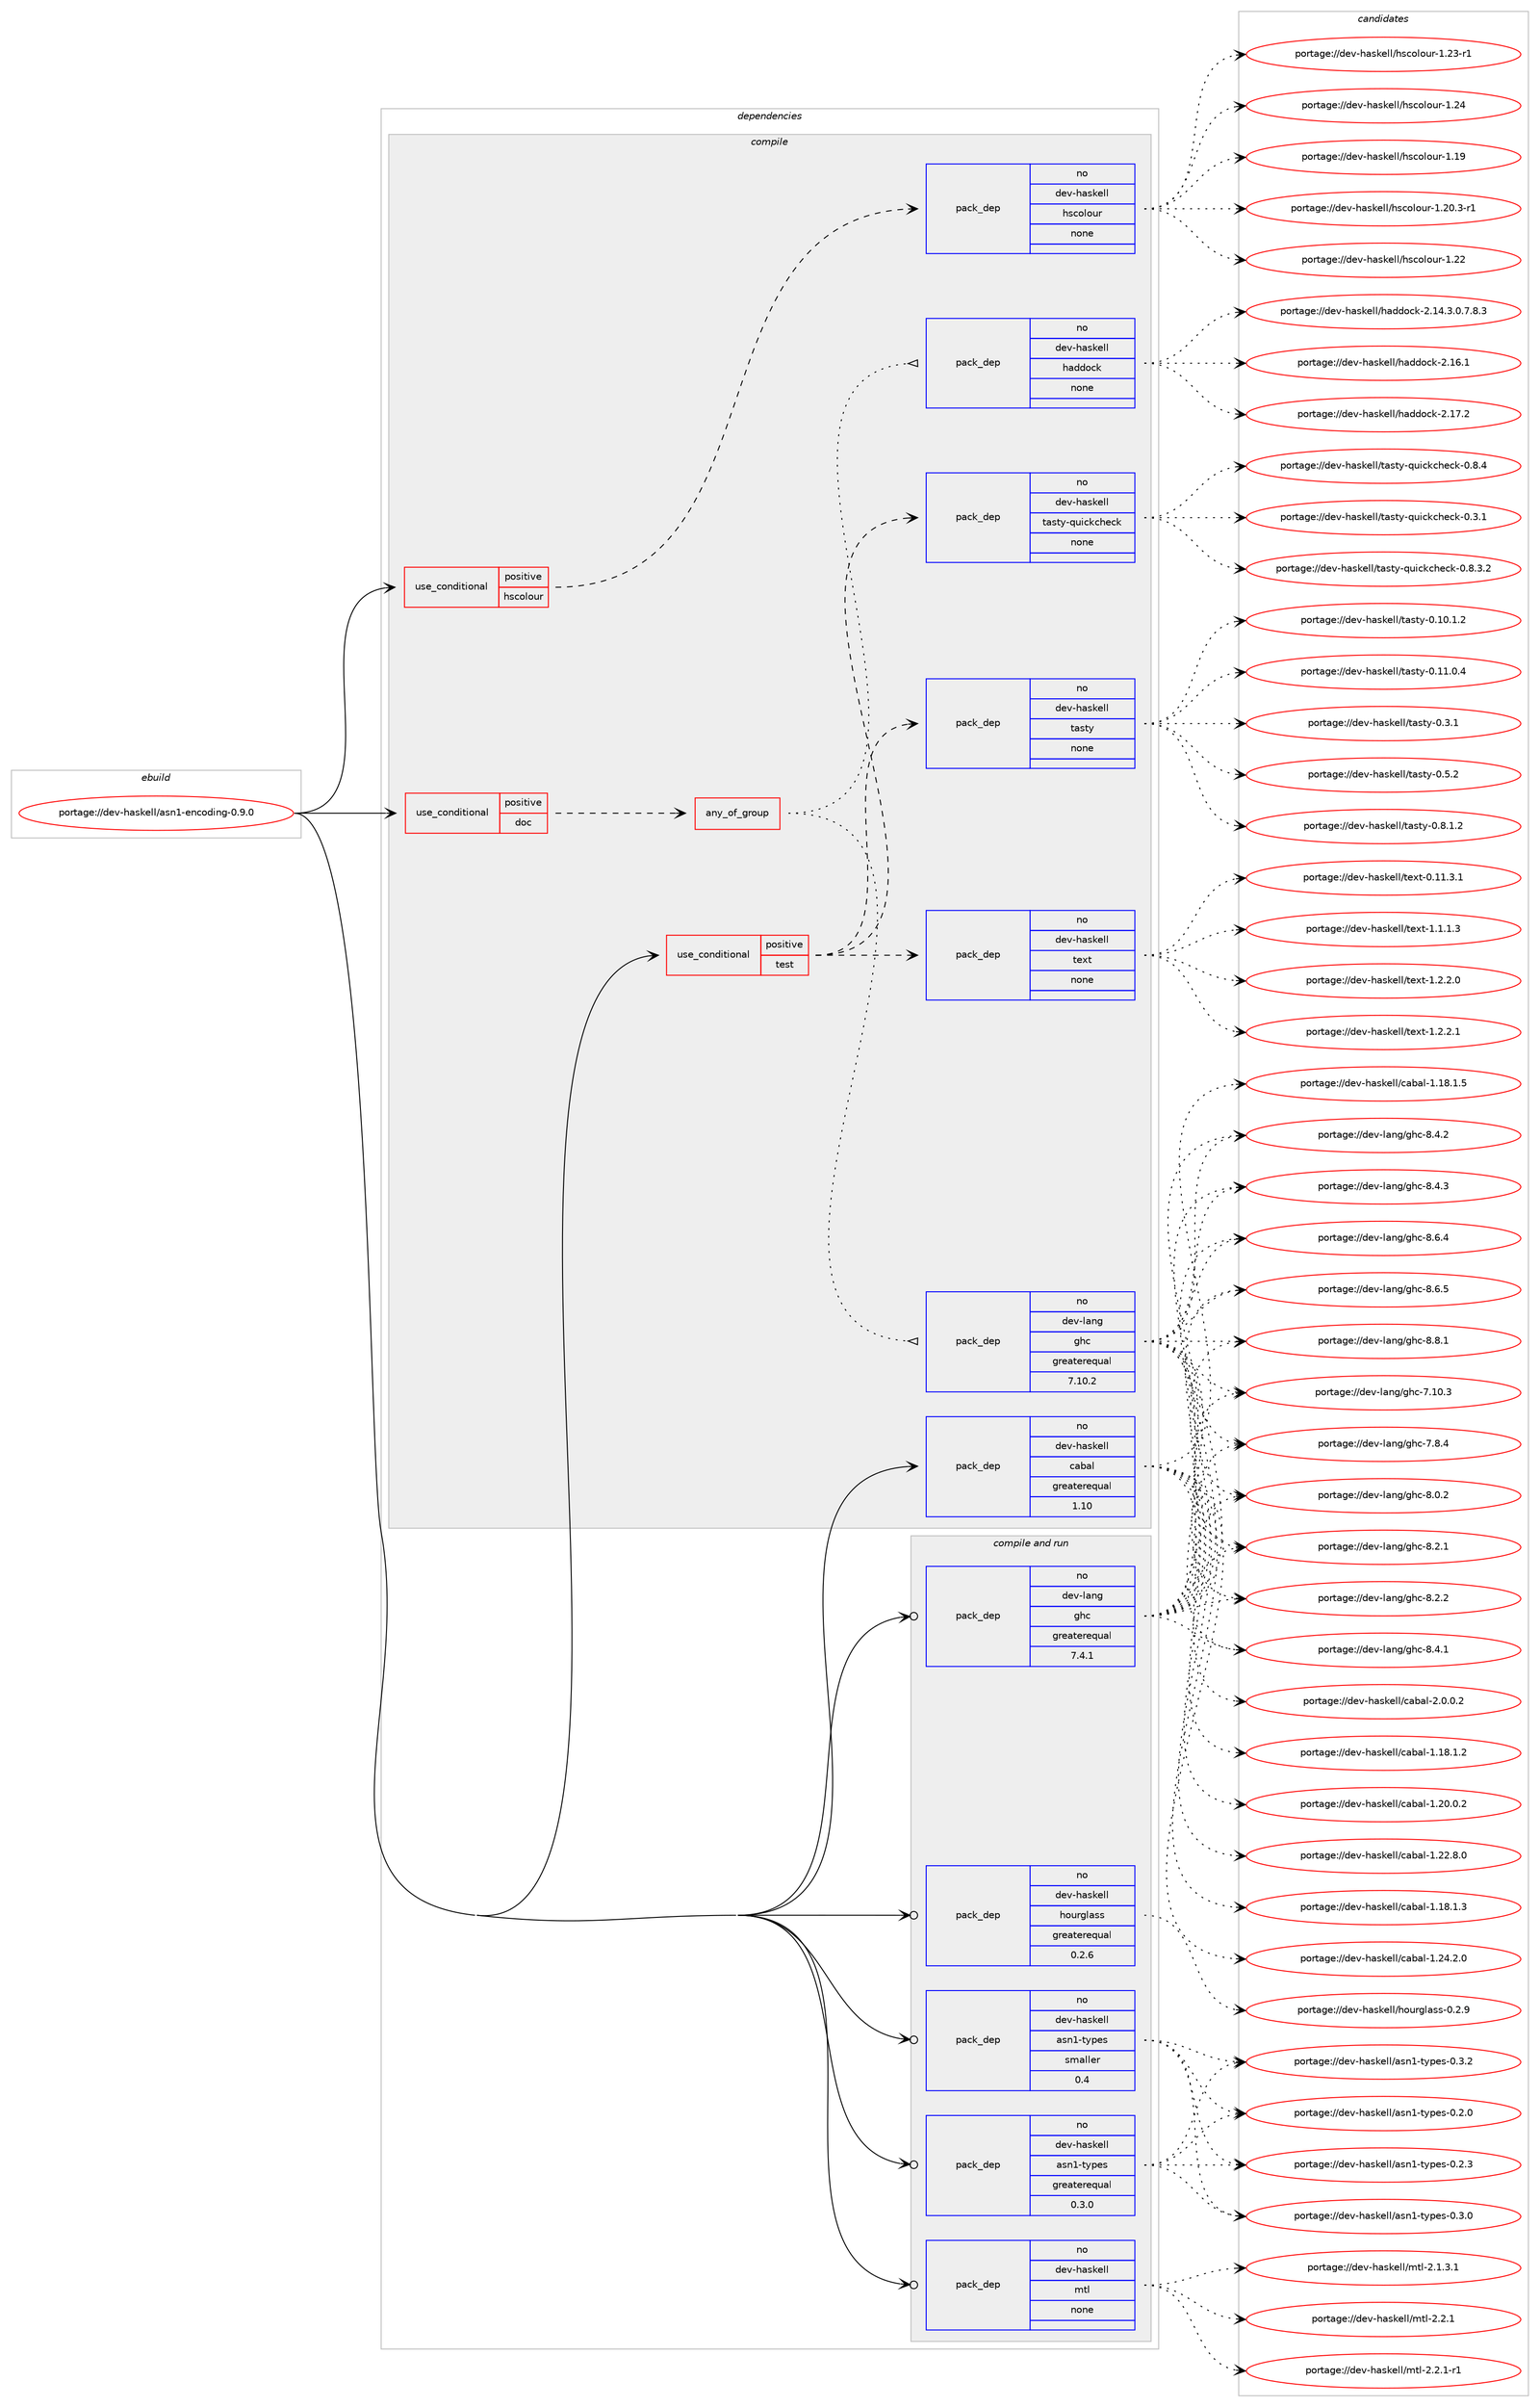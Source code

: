 digraph prolog {

# *************
# Graph options
# *************

newrank=true;
concentrate=true;
compound=true;
graph [rankdir=LR,fontname=Helvetica,fontsize=10,ranksep=1.5];#, ranksep=2.5, nodesep=0.2];
edge  [arrowhead=vee];
node  [fontname=Helvetica,fontsize=10];

# **********
# The ebuild
# **********

subgraph cluster_leftcol {
color=gray;
rank=same;
label=<<i>ebuild</i>>;
id [label="portage://dev-haskell/asn1-encoding-0.9.0", color=red, width=4, href="../dev-haskell/asn1-encoding-0.9.0.svg"];
}

# ****************
# The dependencies
# ****************

subgraph cluster_midcol {
color=gray;
label=<<i>dependencies</i>>;
subgraph cluster_compile {
fillcolor="#eeeeee";
style=filled;
label=<<i>compile</i>>;
subgraph cond14160 {
dependency61612 [label=<<TABLE BORDER="0" CELLBORDER="1" CELLSPACING="0" CELLPADDING="4"><TR><TD ROWSPAN="3" CELLPADDING="10">use_conditional</TD></TR><TR><TD>positive</TD></TR><TR><TD>doc</TD></TR></TABLE>>, shape=none, color=red];
subgraph any1316 {
dependency61613 [label=<<TABLE BORDER="0" CELLBORDER="1" CELLSPACING="0" CELLPADDING="4"><TR><TD CELLPADDING="10">any_of_group</TD></TR></TABLE>>, shape=none, color=red];subgraph pack46077 {
dependency61614 [label=<<TABLE BORDER="0" CELLBORDER="1" CELLSPACING="0" CELLPADDING="4" WIDTH="220"><TR><TD ROWSPAN="6" CELLPADDING="30">pack_dep</TD></TR><TR><TD WIDTH="110">no</TD></TR><TR><TD>dev-haskell</TD></TR><TR><TD>haddock</TD></TR><TR><TD>none</TD></TR><TR><TD></TD></TR></TABLE>>, shape=none, color=blue];
}
dependency61613:e -> dependency61614:w [weight=20,style="dotted",arrowhead="oinv"];
subgraph pack46078 {
dependency61615 [label=<<TABLE BORDER="0" CELLBORDER="1" CELLSPACING="0" CELLPADDING="4" WIDTH="220"><TR><TD ROWSPAN="6" CELLPADDING="30">pack_dep</TD></TR><TR><TD WIDTH="110">no</TD></TR><TR><TD>dev-lang</TD></TR><TR><TD>ghc</TD></TR><TR><TD>greaterequal</TD></TR><TR><TD>7.10.2</TD></TR></TABLE>>, shape=none, color=blue];
}
dependency61613:e -> dependency61615:w [weight=20,style="dotted",arrowhead="oinv"];
}
dependency61612:e -> dependency61613:w [weight=20,style="dashed",arrowhead="vee"];
}
id:e -> dependency61612:w [weight=20,style="solid",arrowhead="vee"];
subgraph cond14161 {
dependency61616 [label=<<TABLE BORDER="0" CELLBORDER="1" CELLSPACING="0" CELLPADDING="4"><TR><TD ROWSPAN="3" CELLPADDING="10">use_conditional</TD></TR><TR><TD>positive</TD></TR><TR><TD>hscolour</TD></TR></TABLE>>, shape=none, color=red];
subgraph pack46079 {
dependency61617 [label=<<TABLE BORDER="0" CELLBORDER="1" CELLSPACING="0" CELLPADDING="4" WIDTH="220"><TR><TD ROWSPAN="6" CELLPADDING="30">pack_dep</TD></TR><TR><TD WIDTH="110">no</TD></TR><TR><TD>dev-haskell</TD></TR><TR><TD>hscolour</TD></TR><TR><TD>none</TD></TR><TR><TD></TD></TR></TABLE>>, shape=none, color=blue];
}
dependency61616:e -> dependency61617:w [weight=20,style="dashed",arrowhead="vee"];
}
id:e -> dependency61616:w [weight=20,style="solid",arrowhead="vee"];
subgraph cond14162 {
dependency61618 [label=<<TABLE BORDER="0" CELLBORDER="1" CELLSPACING="0" CELLPADDING="4"><TR><TD ROWSPAN="3" CELLPADDING="10">use_conditional</TD></TR><TR><TD>positive</TD></TR><TR><TD>test</TD></TR></TABLE>>, shape=none, color=red];
subgraph pack46080 {
dependency61619 [label=<<TABLE BORDER="0" CELLBORDER="1" CELLSPACING="0" CELLPADDING="4" WIDTH="220"><TR><TD ROWSPAN="6" CELLPADDING="30">pack_dep</TD></TR><TR><TD WIDTH="110">no</TD></TR><TR><TD>dev-haskell</TD></TR><TR><TD>tasty</TD></TR><TR><TD>none</TD></TR><TR><TD></TD></TR></TABLE>>, shape=none, color=blue];
}
dependency61618:e -> dependency61619:w [weight=20,style="dashed",arrowhead="vee"];
subgraph pack46081 {
dependency61620 [label=<<TABLE BORDER="0" CELLBORDER="1" CELLSPACING="0" CELLPADDING="4" WIDTH="220"><TR><TD ROWSPAN="6" CELLPADDING="30">pack_dep</TD></TR><TR><TD WIDTH="110">no</TD></TR><TR><TD>dev-haskell</TD></TR><TR><TD>tasty-quickcheck</TD></TR><TR><TD>none</TD></TR><TR><TD></TD></TR></TABLE>>, shape=none, color=blue];
}
dependency61618:e -> dependency61620:w [weight=20,style="dashed",arrowhead="vee"];
subgraph pack46082 {
dependency61621 [label=<<TABLE BORDER="0" CELLBORDER="1" CELLSPACING="0" CELLPADDING="4" WIDTH="220"><TR><TD ROWSPAN="6" CELLPADDING="30">pack_dep</TD></TR><TR><TD WIDTH="110">no</TD></TR><TR><TD>dev-haskell</TD></TR><TR><TD>text</TD></TR><TR><TD>none</TD></TR><TR><TD></TD></TR></TABLE>>, shape=none, color=blue];
}
dependency61618:e -> dependency61621:w [weight=20,style="dashed",arrowhead="vee"];
}
id:e -> dependency61618:w [weight=20,style="solid",arrowhead="vee"];
subgraph pack46083 {
dependency61622 [label=<<TABLE BORDER="0" CELLBORDER="1" CELLSPACING="0" CELLPADDING="4" WIDTH="220"><TR><TD ROWSPAN="6" CELLPADDING="30">pack_dep</TD></TR><TR><TD WIDTH="110">no</TD></TR><TR><TD>dev-haskell</TD></TR><TR><TD>cabal</TD></TR><TR><TD>greaterequal</TD></TR><TR><TD>1.10</TD></TR></TABLE>>, shape=none, color=blue];
}
id:e -> dependency61622:w [weight=20,style="solid",arrowhead="vee"];
}
subgraph cluster_compileandrun {
fillcolor="#eeeeee";
style=filled;
label=<<i>compile and run</i>>;
subgraph pack46084 {
dependency61623 [label=<<TABLE BORDER="0" CELLBORDER="1" CELLSPACING="0" CELLPADDING="4" WIDTH="220"><TR><TD ROWSPAN="6" CELLPADDING="30">pack_dep</TD></TR><TR><TD WIDTH="110">no</TD></TR><TR><TD>dev-haskell</TD></TR><TR><TD>asn1-types</TD></TR><TR><TD>greaterequal</TD></TR><TR><TD>0.3.0</TD></TR></TABLE>>, shape=none, color=blue];
}
id:e -> dependency61623:w [weight=20,style="solid",arrowhead="odotvee"];
subgraph pack46085 {
dependency61624 [label=<<TABLE BORDER="0" CELLBORDER="1" CELLSPACING="0" CELLPADDING="4" WIDTH="220"><TR><TD ROWSPAN="6" CELLPADDING="30">pack_dep</TD></TR><TR><TD WIDTH="110">no</TD></TR><TR><TD>dev-haskell</TD></TR><TR><TD>asn1-types</TD></TR><TR><TD>smaller</TD></TR><TR><TD>0.4</TD></TR></TABLE>>, shape=none, color=blue];
}
id:e -> dependency61624:w [weight=20,style="solid",arrowhead="odotvee"];
subgraph pack46086 {
dependency61625 [label=<<TABLE BORDER="0" CELLBORDER="1" CELLSPACING="0" CELLPADDING="4" WIDTH="220"><TR><TD ROWSPAN="6" CELLPADDING="30">pack_dep</TD></TR><TR><TD WIDTH="110">no</TD></TR><TR><TD>dev-haskell</TD></TR><TR><TD>hourglass</TD></TR><TR><TD>greaterequal</TD></TR><TR><TD>0.2.6</TD></TR></TABLE>>, shape=none, color=blue];
}
id:e -> dependency61625:w [weight=20,style="solid",arrowhead="odotvee"];
subgraph pack46087 {
dependency61626 [label=<<TABLE BORDER="0" CELLBORDER="1" CELLSPACING="0" CELLPADDING="4" WIDTH="220"><TR><TD ROWSPAN="6" CELLPADDING="30">pack_dep</TD></TR><TR><TD WIDTH="110">no</TD></TR><TR><TD>dev-haskell</TD></TR><TR><TD>mtl</TD></TR><TR><TD>none</TD></TR><TR><TD></TD></TR></TABLE>>, shape=none, color=blue];
}
id:e -> dependency61626:w [weight=20,style="solid",arrowhead="odotvee"];
subgraph pack46088 {
dependency61627 [label=<<TABLE BORDER="0" CELLBORDER="1" CELLSPACING="0" CELLPADDING="4" WIDTH="220"><TR><TD ROWSPAN="6" CELLPADDING="30">pack_dep</TD></TR><TR><TD WIDTH="110">no</TD></TR><TR><TD>dev-lang</TD></TR><TR><TD>ghc</TD></TR><TR><TD>greaterequal</TD></TR><TR><TD>7.4.1</TD></TR></TABLE>>, shape=none, color=blue];
}
id:e -> dependency61627:w [weight=20,style="solid",arrowhead="odotvee"];
}
subgraph cluster_run {
fillcolor="#eeeeee";
style=filled;
label=<<i>run</i>>;
}
}

# **************
# The candidates
# **************

subgraph cluster_choices {
rank=same;
color=gray;
label=<<i>candidates</i>>;

subgraph choice46077 {
color=black;
nodesep=1;
choiceportage1001011184510497115107101108108471049710010011199107455046495246514648465546564651 [label="portage://dev-haskell/haddock-2.14.3.0.7.8.3", color=red, width=4,href="../dev-haskell/haddock-2.14.3.0.7.8.3.svg"];
choiceportage100101118451049711510710110810847104971001001119910745504649544649 [label="portage://dev-haskell/haddock-2.16.1", color=red, width=4,href="../dev-haskell/haddock-2.16.1.svg"];
choiceportage100101118451049711510710110810847104971001001119910745504649554650 [label="portage://dev-haskell/haddock-2.17.2", color=red, width=4,href="../dev-haskell/haddock-2.17.2.svg"];
dependency61614:e -> choiceportage1001011184510497115107101108108471049710010011199107455046495246514648465546564651:w [style=dotted,weight="100"];
dependency61614:e -> choiceportage100101118451049711510710110810847104971001001119910745504649544649:w [style=dotted,weight="100"];
dependency61614:e -> choiceportage100101118451049711510710110810847104971001001119910745504649554650:w [style=dotted,weight="100"];
}
subgraph choice46078 {
color=black;
nodesep=1;
choiceportage1001011184510897110103471031049945554649484651 [label="portage://dev-lang/ghc-7.10.3", color=red, width=4,href="../dev-lang/ghc-7.10.3.svg"];
choiceportage10010111845108971101034710310499455546564652 [label="portage://dev-lang/ghc-7.8.4", color=red, width=4,href="../dev-lang/ghc-7.8.4.svg"];
choiceportage10010111845108971101034710310499455646484650 [label="portage://dev-lang/ghc-8.0.2", color=red, width=4,href="../dev-lang/ghc-8.0.2.svg"];
choiceportage10010111845108971101034710310499455646504649 [label="portage://dev-lang/ghc-8.2.1", color=red, width=4,href="../dev-lang/ghc-8.2.1.svg"];
choiceportage10010111845108971101034710310499455646504650 [label="portage://dev-lang/ghc-8.2.2", color=red, width=4,href="../dev-lang/ghc-8.2.2.svg"];
choiceportage10010111845108971101034710310499455646524649 [label="portage://dev-lang/ghc-8.4.1", color=red, width=4,href="../dev-lang/ghc-8.4.1.svg"];
choiceportage10010111845108971101034710310499455646524650 [label="portage://dev-lang/ghc-8.4.2", color=red, width=4,href="../dev-lang/ghc-8.4.2.svg"];
choiceportage10010111845108971101034710310499455646524651 [label="portage://dev-lang/ghc-8.4.3", color=red, width=4,href="../dev-lang/ghc-8.4.3.svg"];
choiceportage10010111845108971101034710310499455646544652 [label="portage://dev-lang/ghc-8.6.4", color=red, width=4,href="../dev-lang/ghc-8.6.4.svg"];
choiceportage10010111845108971101034710310499455646544653 [label="portage://dev-lang/ghc-8.6.5", color=red, width=4,href="../dev-lang/ghc-8.6.5.svg"];
choiceportage10010111845108971101034710310499455646564649 [label="portage://dev-lang/ghc-8.8.1", color=red, width=4,href="../dev-lang/ghc-8.8.1.svg"];
dependency61615:e -> choiceportage1001011184510897110103471031049945554649484651:w [style=dotted,weight="100"];
dependency61615:e -> choiceportage10010111845108971101034710310499455546564652:w [style=dotted,weight="100"];
dependency61615:e -> choiceportage10010111845108971101034710310499455646484650:w [style=dotted,weight="100"];
dependency61615:e -> choiceportage10010111845108971101034710310499455646504649:w [style=dotted,weight="100"];
dependency61615:e -> choiceportage10010111845108971101034710310499455646504650:w [style=dotted,weight="100"];
dependency61615:e -> choiceportage10010111845108971101034710310499455646524649:w [style=dotted,weight="100"];
dependency61615:e -> choiceportage10010111845108971101034710310499455646524650:w [style=dotted,weight="100"];
dependency61615:e -> choiceportage10010111845108971101034710310499455646524651:w [style=dotted,weight="100"];
dependency61615:e -> choiceportage10010111845108971101034710310499455646544652:w [style=dotted,weight="100"];
dependency61615:e -> choiceportage10010111845108971101034710310499455646544653:w [style=dotted,weight="100"];
dependency61615:e -> choiceportage10010111845108971101034710310499455646564649:w [style=dotted,weight="100"];
}
subgraph choice46079 {
color=black;
nodesep=1;
choiceportage100101118451049711510710110810847104115991111081111171144549464957 [label="portage://dev-haskell/hscolour-1.19", color=red, width=4,href="../dev-haskell/hscolour-1.19.svg"];
choiceportage10010111845104971151071011081084710411599111108111117114454946504846514511449 [label="portage://dev-haskell/hscolour-1.20.3-r1", color=red, width=4,href="../dev-haskell/hscolour-1.20.3-r1.svg"];
choiceportage100101118451049711510710110810847104115991111081111171144549465050 [label="portage://dev-haskell/hscolour-1.22", color=red, width=4,href="../dev-haskell/hscolour-1.22.svg"];
choiceportage1001011184510497115107101108108471041159911110811111711445494650514511449 [label="portage://dev-haskell/hscolour-1.23-r1", color=red, width=4,href="../dev-haskell/hscolour-1.23-r1.svg"];
choiceportage100101118451049711510710110810847104115991111081111171144549465052 [label="portage://dev-haskell/hscolour-1.24", color=red, width=4,href="../dev-haskell/hscolour-1.24.svg"];
dependency61617:e -> choiceportage100101118451049711510710110810847104115991111081111171144549464957:w [style=dotted,weight="100"];
dependency61617:e -> choiceportage10010111845104971151071011081084710411599111108111117114454946504846514511449:w [style=dotted,weight="100"];
dependency61617:e -> choiceportage100101118451049711510710110810847104115991111081111171144549465050:w [style=dotted,weight="100"];
dependency61617:e -> choiceportage1001011184510497115107101108108471041159911110811111711445494650514511449:w [style=dotted,weight="100"];
dependency61617:e -> choiceportage100101118451049711510710110810847104115991111081111171144549465052:w [style=dotted,weight="100"];
}
subgraph choice46080 {
color=black;
nodesep=1;
choiceportage10010111845104971151071011081084711697115116121454846494846494650 [label="portage://dev-haskell/tasty-0.10.1.2", color=red, width=4,href="../dev-haskell/tasty-0.10.1.2.svg"];
choiceportage10010111845104971151071011081084711697115116121454846494946484652 [label="portage://dev-haskell/tasty-0.11.0.4", color=red, width=4,href="../dev-haskell/tasty-0.11.0.4.svg"];
choiceportage10010111845104971151071011081084711697115116121454846514649 [label="portage://dev-haskell/tasty-0.3.1", color=red, width=4,href="../dev-haskell/tasty-0.3.1.svg"];
choiceportage10010111845104971151071011081084711697115116121454846534650 [label="portage://dev-haskell/tasty-0.5.2", color=red, width=4,href="../dev-haskell/tasty-0.5.2.svg"];
choiceportage100101118451049711510710110810847116971151161214548465646494650 [label="portage://dev-haskell/tasty-0.8.1.2", color=red, width=4,href="../dev-haskell/tasty-0.8.1.2.svg"];
dependency61619:e -> choiceportage10010111845104971151071011081084711697115116121454846494846494650:w [style=dotted,weight="100"];
dependency61619:e -> choiceportage10010111845104971151071011081084711697115116121454846494946484652:w [style=dotted,weight="100"];
dependency61619:e -> choiceportage10010111845104971151071011081084711697115116121454846514649:w [style=dotted,weight="100"];
dependency61619:e -> choiceportage10010111845104971151071011081084711697115116121454846534650:w [style=dotted,weight="100"];
dependency61619:e -> choiceportage100101118451049711510710110810847116971151161214548465646494650:w [style=dotted,weight="100"];
}
subgraph choice46081 {
color=black;
nodesep=1;
choiceportage1001011184510497115107101108108471169711511612145113117105991079910410199107454846514649 [label="portage://dev-haskell/tasty-quickcheck-0.3.1", color=red, width=4,href="../dev-haskell/tasty-quickcheck-0.3.1.svg"];
choiceportage10010111845104971151071011081084711697115116121451131171059910799104101991074548465646514650 [label="portage://dev-haskell/tasty-quickcheck-0.8.3.2", color=red, width=4,href="../dev-haskell/tasty-quickcheck-0.8.3.2.svg"];
choiceportage1001011184510497115107101108108471169711511612145113117105991079910410199107454846564652 [label="portage://dev-haskell/tasty-quickcheck-0.8.4", color=red, width=4,href="../dev-haskell/tasty-quickcheck-0.8.4.svg"];
dependency61620:e -> choiceportage1001011184510497115107101108108471169711511612145113117105991079910410199107454846514649:w [style=dotted,weight="100"];
dependency61620:e -> choiceportage10010111845104971151071011081084711697115116121451131171059910799104101991074548465646514650:w [style=dotted,weight="100"];
dependency61620:e -> choiceportage1001011184510497115107101108108471169711511612145113117105991079910410199107454846564652:w [style=dotted,weight="100"];
}
subgraph choice46082 {
color=black;
nodesep=1;
choiceportage100101118451049711510710110810847116101120116454846494946514649 [label="portage://dev-haskell/text-0.11.3.1", color=red, width=4,href="../dev-haskell/text-0.11.3.1.svg"];
choiceportage1001011184510497115107101108108471161011201164549464946494651 [label="portage://dev-haskell/text-1.1.1.3", color=red, width=4,href="../dev-haskell/text-1.1.1.3.svg"];
choiceportage1001011184510497115107101108108471161011201164549465046504648 [label="portage://dev-haskell/text-1.2.2.0", color=red, width=4,href="../dev-haskell/text-1.2.2.0.svg"];
choiceportage1001011184510497115107101108108471161011201164549465046504649 [label="portage://dev-haskell/text-1.2.2.1", color=red, width=4,href="../dev-haskell/text-1.2.2.1.svg"];
dependency61621:e -> choiceportage100101118451049711510710110810847116101120116454846494946514649:w [style=dotted,weight="100"];
dependency61621:e -> choiceportage1001011184510497115107101108108471161011201164549464946494651:w [style=dotted,weight="100"];
dependency61621:e -> choiceportage1001011184510497115107101108108471161011201164549465046504648:w [style=dotted,weight="100"];
dependency61621:e -> choiceportage1001011184510497115107101108108471161011201164549465046504649:w [style=dotted,weight="100"];
}
subgraph choice46083 {
color=black;
nodesep=1;
choiceportage10010111845104971151071011081084799979897108454946495646494650 [label="portage://dev-haskell/cabal-1.18.1.2", color=red, width=4,href="../dev-haskell/cabal-1.18.1.2.svg"];
choiceportage10010111845104971151071011081084799979897108454946495646494651 [label="portage://dev-haskell/cabal-1.18.1.3", color=red, width=4,href="../dev-haskell/cabal-1.18.1.3.svg"];
choiceportage10010111845104971151071011081084799979897108454946495646494653 [label="portage://dev-haskell/cabal-1.18.1.5", color=red, width=4,href="../dev-haskell/cabal-1.18.1.5.svg"];
choiceportage10010111845104971151071011081084799979897108454946504846484650 [label="portage://dev-haskell/cabal-1.20.0.2", color=red, width=4,href="../dev-haskell/cabal-1.20.0.2.svg"];
choiceportage10010111845104971151071011081084799979897108454946505046564648 [label="portage://dev-haskell/cabal-1.22.8.0", color=red, width=4,href="../dev-haskell/cabal-1.22.8.0.svg"];
choiceportage10010111845104971151071011081084799979897108454946505246504648 [label="portage://dev-haskell/cabal-1.24.2.0", color=red, width=4,href="../dev-haskell/cabal-1.24.2.0.svg"];
choiceportage100101118451049711510710110810847999798971084550464846484650 [label="portage://dev-haskell/cabal-2.0.0.2", color=red, width=4,href="../dev-haskell/cabal-2.0.0.2.svg"];
dependency61622:e -> choiceportage10010111845104971151071011081084799979897108454946495646494650:w [style=dotted,weight="100"];
dependency61622:e -> choiceportage10010111845104971151071011081084799979897108454946495646494651:w [style=dotted,weight="100"];
dependency61622:e -> choiceportage10010111845104971151071011081084799979897108454946495646494653:w [style=dotted,weight="100"];
dependency61622:e -> choiceportage10010111845104971151071011081084799979897108454946504846484650:w [style=dotted,weight="100"];
dependency61622:e -> choiceportage10010111845104971151071011081084799979897108454946505046564648:w [style=dotted,weight="100"];
dependency61622:e -> choiceportage10010111845104971151071011081084799979897108454946505246504648:w [style=dotted,weight="100"];
dependency61622:e -> choiceportage100101118451049711510710110810847999798971084550464846484650:w [style=dotted,weight="100"];
}
subgraph choice46084 {
color=black;
nodesep=1;
choiceportage100101118451049711510710110810847971151104945116121112101115454846504648 [label="portage://dev-haskell/asn1-types-0.2.0", color=red, width=4,href="../dev-haskell/asn1-types-0.2.0.svg"];
choiceportage100101118451049711510710110810847971151104945116121112101115454846504651 [label="portage://dev-haskell/asn1-types-0.2.3", color=red, width=4,href="../dev-haskell/asn1-types-0.2.3.svg"];
choiceportage100101118451049711510710110810847971151104945116121112101115454846514648 [label="portage://dev-haskell/asn1-types-0.3.0", color=red, width=4,href="../dev-haskell/asn1-types-0.3.0.svg"];
choiceportage100101118451049711510710110810847971151104945116121112101115454846514650 [label="portage://dev-haskell/asn1-types-0.3.2", color=red, width=4,href="../dev-haskell/asn1-types-0.3.2.svg"];
dependency61623:e -> choiceportage100101118451049711510710110810847971151104945116121112101115454846504648:w [style=dotted,weight="100"];
dependency61623:e -> choiceportage100101118451049711510710110810847971151104945116121112101115454846504651:w [style=dotted,weight="100"];
dependency61623:e -> choiceportage100101118451049711510710110810847971151104945116121112101115454846514648:w [style=dotted,weight="100"];
dependency61623:e -> choiceportage100101118451049711510710110810847971151104945116121112101115454846514650:w [style=dotted,weight="100"];
}
subgraph choice46085 {
color=black;
nodesep=1;
choiceportage100101118451049711510710110810847971151104945116121112101115454846504648 [label="portage://dev-haskell/asn1-types-0.2.0", color=red, width=4,href="../dev-haskell/asn1-types-0.2.0.svg"];
choiceportage100101118451049711510710110810847971151104945116121112101115454846504651 [label="portage://dev-haskell/asn1-types-0.2.3", color=red, width=4,href="../dev-haskell/asn1-types-0.2.3.svg"];
choiceportage100101118451049711510710110810847971151104945116121112101115454846514648 [label="portage://dev-haskell/asn1-types-0.3.0", color=red, width=4,href="../dev-haskell/asn1-types-0.3.0.svg"];
choiceportage100101118451049711510710110810847971151104945116121112101115454846514650 [label="portage://dev-haskell/asn1-types-0.3.2", color=red, width=4,href="../dev-haskell/asn1-types-0.3.2.svg"];
dependency61624:e -> choiceportage100101118451049711510710110810847971151104945116121112101115454846504648:w [style=dotted,weight="100"];
dependency61624:e -> choiceportage100101118451049711510710110810847971151104945116121112101115454846504651:w [style=dotted,weight="100"];
dependency61624:e -> choiceportage100101118451049711510710110810847971151104945116121112101115454846514648:w [style=dotted,weight="100"];
dependency61624:e -> choiceportage100101118451049711510710110810847971151104945116121112101115454846514650:w [style=dotted,weight="100"];
}
subgraph choice46086 {
color=black;
nodesep=1;
choiceportage10010111845104971151071011081084710411111711410310897115115454846504657 [label="portage://dev-haskell/hourglass-0.2.9", color=red, width=4,href="../dev-haskell/hourglass-0.2.9.svg"];
dependency61625:e -> choiceportage10010111845104971151071011081084710411111711410310897115115454846504657:w [style=dotted,weight="100"];
}
subgraph choice46087 {
color=black;
nodesep=1;
choiceportage1001011184510497115107101108108471091161084550464946514649 [label="portage://dev-haskell/mtl-2.1.3.1", color=red, width=4,href="../dev-haskell/mtl-2.1.3.1.svg"];
choiceportage100101118451049711510710110810847109116108455046504649 [label="portage://dev-haskell/mtl-2.2.1", color=red, width=4,href="../dev-haskell/mtl-2.2.1.svg"];
choiceportage1001011184510497115107101108108471091161084550465046494511449 [label="portage://dev-haskell/mtl-2.2.1-r1", color=red, width=4,href="../dev-haskell/mtl-2.2.1-r1.svg"];
dependency61626:e -> choiceportage1001011184510497115107101108108471091161084550464946514649:w [style=dotted,weight="100"];
dependency61626:e -> choiceportage100101118451049711510710110810847109116108455046504649:w [style=dotted,weight="100"];
dependency61626:e -> choiceportage1001011184510497115107101108108471091161084550465046494511449:w [style=dotted,weight="100"];
}
subgraph choice46088 {
color=black;
nodesep=1;
choiceportage1001011184510897110103471031049945554649484651 [label="portage://dev-lang/ghc-7.10.3", color=red, width=4,href="../dev-lang/ghc-7.10.3.svg"];
choiceportage10010111845108971101034710310499455546564652 [label="portage://dev-lang/ghc-7.8.4", color=red, width=4,href="../dev-lang/ghc-7.8.4.svg"];
choiceportage10010111845108971101034710310499455646484650 [label="portage://dev-lang/ghc-8.0.2", color=red, width=4,href="../dev-lang/ghc-8.0.2.svg"];
choiceportage10010111845108971101034710310499455646504649 [label="portage://dev-lang/ghc-8.2.1", color=red, width=4,href="../dev-lang/ghc-8.2.1.svg"];
choiceportage10010111845108971101034710310499455646504650 [label="portage://dev-lang/ghc-8.2.2", color=red, width=4,href="../dev-lang/ghc-8.2.2.svg"];
choiceportage10010111845108971101034710310499455646524649 [label="portage://dev-lang/ghc-8.4.1", color=red, width=4,href="../dev-lang/ghc-8.4.1.svg"];
choiceportage10010111845108971101034710310499455646524650 [label="portage://dev-lang/ghc-8.4.2", color=red, width=4,href="../dev-lang/ghc-8.4.2.svg"];
choiceportage10010111845108971101034710310499455646524651 [label="portage://dev-lang/ghc-8.4.3", color=red, width=4,href="../dev-lang/ghc-8.4.3.svg"];
choiceportage10010111845108971101034710310499455646544652 [label="portage://dev-lang/ghc-8.6.4", color=red, width=4,href="../dev-lang/ghc-8.6.4.svg"];
choiceportage10010111845108971101034710310499455646544653 [label="portage://dev-lang/ghc-8.6.5", color=red, width=4,href="../dev-lang/ghc-8.6.5.svg"];
choiceportage10010111845108971101034710310499455646564649 [label="portage://dev-lang/ghc-8.8.1", color=red, width=4,href="../dev-lang/ghc-8.8.1.svg"];
dependency61627:e -> choiceportage1001011184510897110103471031049945554649484651:w [style=dotted,weight="100"];
dependency61627:e -> choiceportage10010111845108971101034710310499455546564652:w [style=dotted,weight="100"];
dependency61627:e -> choiceportage10010111845108971101034710310499455646484650:w [style=dotted,weight="100"];
dependency61627:e -> choiceportage10010111845108971101034710310499455646504649:w [style=dotted,weight="100"];
dependency61627:e -> choiceportage10010111845108971101034710310499455646504650:w [style=dotted,weight="100"];
dependency61627:e -> choiceportage10010111845108971101034710310499455646524649:w [style=dotted,weight="100"];
dependency61627:e -> choiceportage10010111845108971101034710310499455646524650:w [style=dotted,weight="100"];
dependency61627:e -> choiceportage10010111845108971101034710310499455646524651:w [style=dotted,weight="100"];
dependency61627:e -> choiceportage10010111845108971101034710310499455646544652:w [style=dotted,weight="100"];
dependency61627:e -> choiceportage10010111845108971101034710310499455646544653:w [style=dotted,weight="100"];
dependency61627:e -> choiceportage10010111845108971101034710310499455646564649:w [style=dotted,weight="100"];
}
}

}
